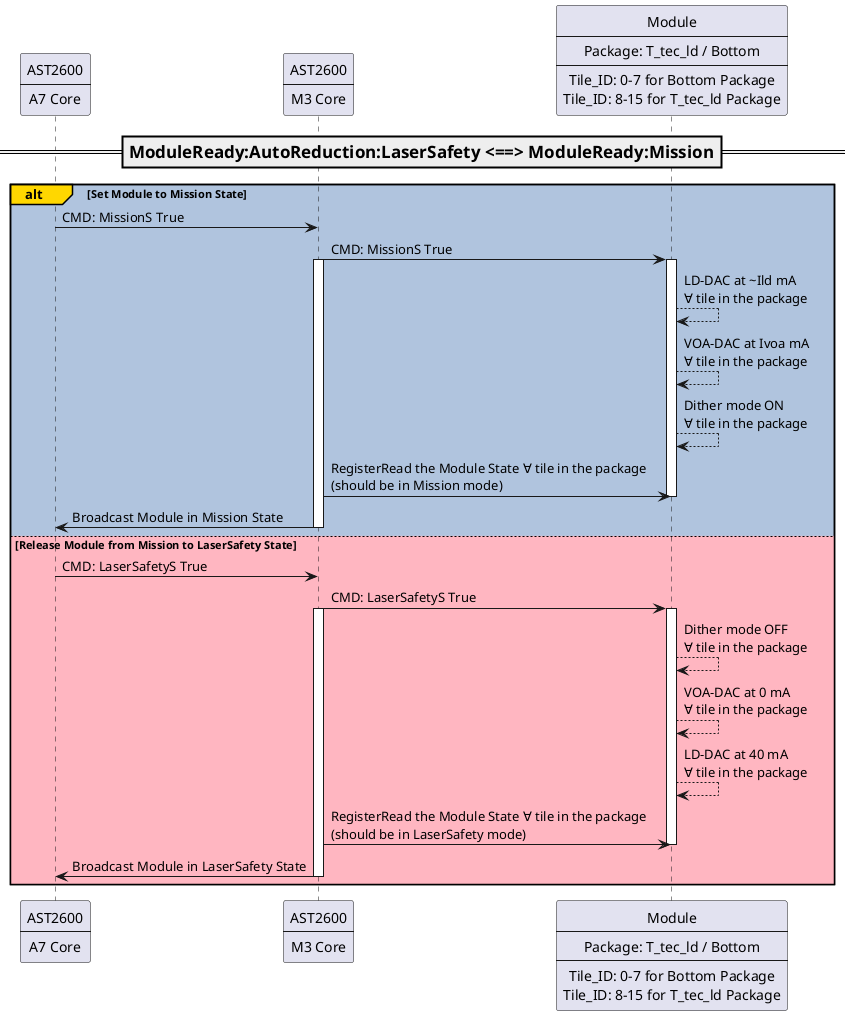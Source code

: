 @startuml

' participant VL [
'             Vlaser
'             ----
'             Vlaser_ID: 0 for Bottom Package
'             Vlaser_ID: 1 for T_tec_ld Package
' ]

participant SMCA7 [
            AST2600
            ----
            A7 Core
]

participant SMCM3 [
            AST2600
            ----
            M3 Core
]

participant Module [
            Module
            ----
            Package: T_tec_ld / Bottom
            ----
            Tile_ID: 0-7 for Bottom Package
            Tile_ID: 8-15 for T_tec_ld Package
]



=== ModuleReady:AutoReduction:LaserSafety <==> ModuleReady:Mission ==
alt#Gold #LightSteelBlue Set Module to Mission State
              SMCA7 -> SMCM3: CMD: MissionS True
              SMCM3 -> Module: CMD: MissionS True
              activate SMCM3
              activate Module
              Module --> Module: LD-DAC at ~Ild mA \n∀ tile in the package
              Module --> Module: VOA-DAC at Ivoa mA \n∀ tile in the package
              Module --> Module: Dither mode ON \n∀ tile in the package
              SMCM3 -> Module: RegisterRead the Module State ∀ tile in the package \n(should be in Mission mode)
              deactivate Module
              SMCM3 -> SMCA7: Broadcast Module in Mission State
              deactivate SMCM3
else #LightPink Release Module from Mission to LaserSafety State
              SMCA7 -> SMCM3: CMD: LaserSafetyS True
              SMCM3 -> Module: CMD: LaserSafetyS True
              activate SMCM3
              activate Module
              Module --> Module: Dither mode OFF \n∀ tile in the package
              Module --> Module: VOA-DAC at 0 mA \n∀ tile in the package
              Module --> Module: LD-DAC at 40 mA \n∀ tile in the package
              SMCM3 -> Module: RegisterRead the Module State ∀ tile in the package \n(should be in LaserSafety mode)
              deactivate Module
              SMCM3 -> SMCA7: Broadcast Module in LaserSafety State
              deactivate SMCM3
end

@enduml